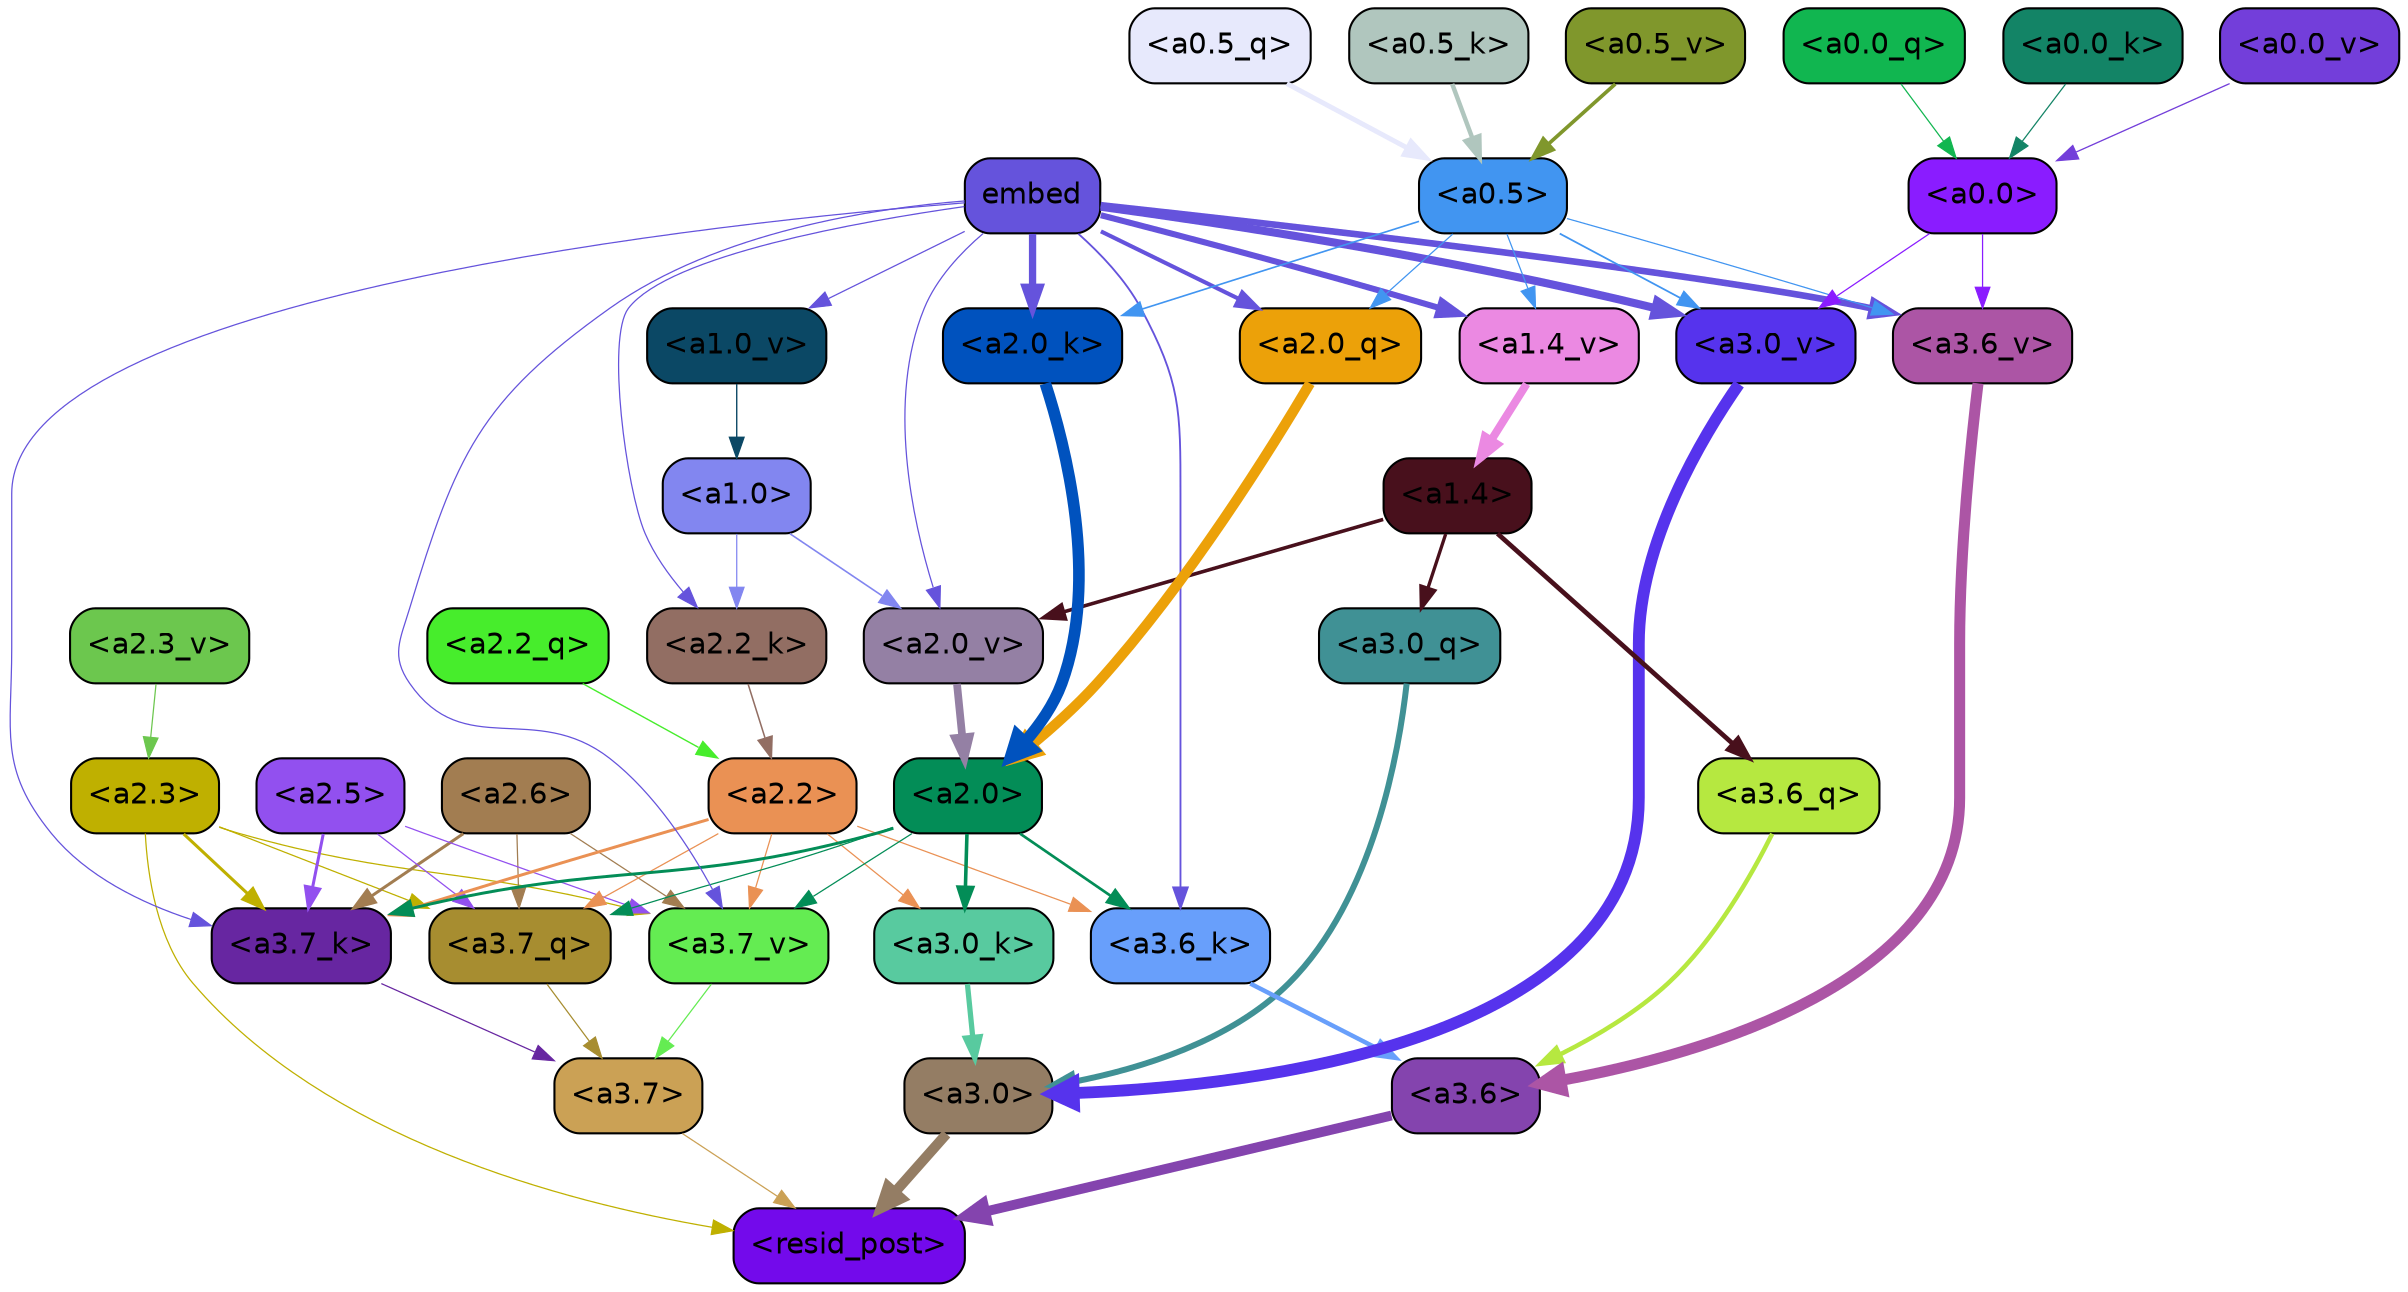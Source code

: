 strict digraph "" {
	graph [bgcolor=transparent,
		layout=dot,
		overlap=false,
		splines=true
	];
	"<a3.7>"	[color=black,
		fillcolor="#cba155",
		fontname=Helvetica,
		shape=box,
		style="filled, rounded"];
	"<resid_post>"	[color=black,
		fillcolor="#730aeb",
		fontname=Helvetica,
		shape=box,
		style="filled, rounded"];
	"<a3.7>" -> "<resid_post>"	[color="#cba155",
		penwidth=0.6];
	"<a3.6>"	[color=black,
		fillcolor="#8444ae",
		fontname=Helvetica,
		shape=box,
		style="filled, rounded"];
	"<a3.6>" -> "<resid_post>"	[color="#8444ae",
		penwidth=4.746312499046326];
	"<a3.0>"	[color=black,
		fillcolor="#947d64",
		fontname=Helvetica,
		shape=box,
		style="filled, rounded"];
	"<a3.0>" -> "<resid_post>"	[color="#947d64",
		penwidth=4.896343111991882];
	"<a2.3>"	[color=black,
		fillcolor="#bfb000",
		fontname=Helvetica,
		shape=box,
		style="filled, rounded"];
	"<a2.3>" -> "<resid_post>"	[color="#bfb000",
		penwidth=0.6];
	"<a3.7_q>"	[color=black,
		fillcolor="#a78d30",
		fontname=Helvetica,
		shape=box,
		style="filled, rounded"];
	"<a2.3>" -> "<a3.7_q>"	[color="#bfb000",
		penwidth=0.6];
	"<a3.7_k>"	[color=black,
		fillcolor="#6726a1",
		fontname=Helvetica,
		shape=box,
		style="filled, rounded"];
	"<a2.3>" -> "<a3.7_k>"	[color="#bfb000",
		penwidth=1.467104621231556];
	"<a3.7_v>"	[color=black,
		fillcolor="#64ec52",
		fontname=Helvetica,
		shape=box,
		style="filled, rounded"];
	"<a2.3>" -> "<a3.7_v>"	[color="#bfb000",
		penwidth=0.6];
	"<a3.7_q>" -> "<a3.7>"	[color="#a78d30",
		penwidth=0.6];
	"<a3.6_q>"	[color=black,
		fillcolor="#b6e840",
		fontname=Helvetica,
		shape=box,
		style="filled, rounded"];
	"<a3.6_q>" -> "<a3.6>"	[color="#b6e840",
		penwidth=2.160832464694977];
	"<a3.0_q>"	[color=black,
		fillcolor="#409195",
		fontname=Helvetica,
		shape=box,
		style="filled, rounded"];
	"<a3.0_q>" -> "<a3.0>"	[color="#409195",
		penwidth=2.870753765106201];
	"<a3.7_k>" -> "<a3.7>"	[color="#6726a1",
		penwidth=0.6];
	"<a3.6_k>"	[color=black,
		fillcolor="#689ffb",
		fontname=Helvetica,
		shape=box,
		style="filled, rounded"];
	"<a3.6_k>" -> "<a3.6>"	[color="#689ffb",
		penwidth=2.13908451795578];
	"<a3.0_k>"	[color=black,
		fillcolor="#58ca9f",
		fontname=Helvetica,
		shape=box,
		style="filled, rounded"];
	"<a3.0_k>" -> "<a3.0>"	[color="#58ca9f",
		penwidth=2.520303964614868];
	"<a3.7_v>" -> "<a3.7>"	[color="#64ec52",
		penwidth=0.6];
	"<a3.6_v>"	[color=black,
		fillcolor="#ac55a5",
		fontname=Helvetica,
		shape=box,
		style="filled, rounded"];
	"<a3.6_v>" -> "<a3.6>"	[color="#ac55a5",
		penwidth=5.297133803367615];
	"<a3.0_v>"	[color=black,
		fillcolor="#5633ed",
		fontname=Helvetica,
		shape=box,
		style="filled, rounded"];
	"<a3.0_v>" -> "<a3.0>"	[color="#5633ed",
		penwidth=5.680712580680847];
	"<a2.6>"	[color=black,
		fillcolor="#a27d51",
		fontname=Helvetica,
		shape=box,
		style="filled, rounded"];
	"<a2.6>" -> "<a3.7_q>"	[color="#a27d51",
		penwidth=0.6];
	"<a2.6>" -> "<a3.7_k>"	[color="#a27d51",
		penwidth=1.4453159049153328];
	"<a2.6>" -> "<a3.7_v>"	[color="#a27d51",
		penwidth=0.6];
	"<a2.5>"	[color=black,
		fillcolor="#9250ef",
		fontname=Helvetica,
		shape=box,
		style="filled, rounded"];
	"<a2.5>" -> "<a3.7_q>"	[color="#9250ef",
		penwidth=0.6];
	"<a2.5>" -> "<a3.7_k>"	[color="#9250ef",
		penwidth=1.4526091292500496];
	"<a2.5>" -> "<a3.7_v>"	[color="#9250ef",
		penwidth=0.6];
	"<a2.2>"	[color=black,
		fillcolor="#ea9154",
		fontname=Helvetica,
		shape=box,
		style="filled, rounded"];
	"<a2.2>" -> "<a3.7_q>"	[color="#ea9154",
		penwidth=0.6];
	"<a2.2>" -> "<a3.7_k>"	[color="#ea9154",
		penwidth=1.4310357049107552];
	"<a2.2>" -> "<a3.6_k>"	[color="#ea9154",
		penwidth=0.6];
	"<a2.2>" -> "<a3.0_k>"	[color="#ea9154",
		penwidth=0.6];
	"<a2.2>" -> "<a3.7_v>"	[color="#ea9154",
		penwidth=0.6];
	"<a2.0>"	[color=black,
		fillcolor="#038d57",
		fontname=Helvetica,
		shape=box,
		style="filled, rounded"];
	"<a2.0>" -> "<a3.7_q>"	[color="#038d57",
		penwidth=0.6];
	"<a2.0>" -> "<a3.7_k>"	[color="#038d57",
		penwidth=1.4314699843525887];
	"<a2.0>" -> "<a3.6_k>"	[color="#038d57",
		penwidth=1.2950235605239868];
	"<a2.0>" -> "<a3.0_k>"	[color="#038d57",
		penwidth=1.712992787361145];
	"<a2.0>" -> "<a3.7_v>"	[color="#038d57",
		penwidth=0.6];
	"<a1.4>"	[color=black,
		fillcolor="#48101c",
		fontname=Helvetica,
		shape=box,
		style="filled, rounded"];
	"<a1.4>" -> "<a3.6_q>"	[color="#48101c",
		penwidth=2.2719132900238037];
	"<a1.4>" -> "<a3.0_q>"	[color="#48101c",
		penwidth=1.5932877659797668];
	"<a2.0_v>"	[color=black,
		fillcolor="#9480a4",
		fontname=Helvetica,
		shape=box,
		style="filled, rounded"];
	"<a1.4>" -> "<a2.0_v>"	[color="#48101c",
		penwidth=1.7291951477527618];
	embed	[color=black,
		fillcolor="#6553dc",
		fontname=Helvetica,
		shape=box,
		style="filled, rounded"];
	embed -> "<a3.7_k>"	[color="#6553dc",
		penwidth=0.6];
	embed -> "<a3.6_k>"	[color="#6553dc",
		penwidth=0.891706109046936];
	embed -> "<a3.7_v>"	[color="#6553dc",
		penwidth=0.6];
	embed -> "<a3.6_v>"	[color="#6553dc",
		penwidth=3.1766927242279053];
	embed -> "<a3.0_v>"	[color="#6553dc",
		penwidth=3.9005755856633186];
	"<a2.0_q>"	[color=black,
		fillcolor="#eca109",
		fontname=Helvetica,
		shape=box,
		style="filled, rounded"];
	embed -> "<a2.0_q>"	[color="#6553dc",
		penwidth=1.9666987657546997];
	"<a2.2_k>"	[color=black,
		fillcolor="#926e63",
		fontname=Helvetica,
		shape=box,
		style="filled, rounded"];
	embed -> "<a2.2_k>"	[color="#6553dc",
		penwidth=0.6];
	"<a2.0_k>"	[color=black,
		fillcolor="#0052be",
		fontname=Helvetica,
		shape=box,
		style="filled, rounded"];
	embed -> "<a2.0_k>"	[color="#6553dc",
		penwidth=3.5067105293273926];
	embed -> "<a2.0_v>"	[color="#6553dc",
		penwidth=0.6];
	"<a1.4_v>"	[color=black,
		fillcolor="#eb89e2",
		fontname=Helvetica,
		shape=box,
		style="filled, rounded"];
	embed -> "<a1.4_v>"	[color="#6553dc",
		penwidth=2.921818971633911];
	"<a1.0_v>"	[color=black,
		fillcolor="#0b4865",
		fontname=Helvetica,
		shape=box,
		style="filled, rounded"];
	embed -> "<a1.0_v>"	[color="#6553dc",
		penwidth=0.6];
	"<a0.5>"	[color=black,
		fillcolor="#4195f1",
		fontname=Helvetica,
		shape=box,
		style="filled, rounded"];
	"<a0.5>" -> "<a3.6_v>"	[color="#4195f1",
		penwidth=0.6];
	"<a0.5>" -> "<a3.0_v>"	[color="#4195f1",
		penwidth=0.8493617177009583];
	"<a0.5>" -> "<a2.0_q>"	[color="#4195f1",
		penwidth=0.6];
	"<a0.5>" -> "<a2.0_k>"	[color="#4195f1",
		penwidth=0.7897228002548218];
	"<a0.5>" -> "<a1.4_v>"	[color="#4195f1",
		penwidth=0.6];
	"<a0.0>"	[color=black,
		fillcolor="#8a1cff",
		fontname=Helvetica,
		shape=box,
		style="filled, rounded"];
	"<a0.0>" -> "<a3.6_v>"	[color="#8a1cff",
		penwidth=0.6];
	"<a0.0>" -> "<a3.0_v>"	[color="#8a1cff",
		penwidth=0.6];
	"<a2.2_q>"	[color=black,
		fillcolor="#47ed2c",
		fontname=Helvetica,
		shape=box,
		style="filled, rounded"];
	"<a2.2_q>" -> "<a2.2>"	[color="#47ed2c",
		penwidth=0.6677633281797171];
	"<a2.0_q>" -> "<a2.0>"	[color="#eca109",
		penwidth=4.966194009408355];
	"<a2.2_k>" -> "<a2.2>"	[color="#926e63",
		penwidth=0.7399393804371357];
	"<a2.0_k>" -> "<a2.0>"	[color="#0052be",
		penwidth=5.5817058570683];
	"<a2.3_v>"	[color=black,
		fillcolor="#6cc74e",
		fontname=Helvetica,
		shape=box,
		style="filled, rounded"];
	"<a2.3_v>" -> "<a2.3>"	[color="#6cc74e",
		penwidth=0.6];
	"<a2.0_v>" -> "<a2.0>"	[color="#9480a4",
		penwidth=3.7102378383278847];
	"<a1.0>"	[color=black,
		fillcolor="#8286f0",
		fontname=Helvetica,
		shape=box,
		style="filled, rounded"];
	"<a1.0>" -> "<a2.2_k>"	[color="#8286f0",
		penwidth=0.6];
	"<a1.0>" -> "<a2.0_v>"	[color="#8286f0",
		penwidth=0.7823128998279572];
	"<a1.4_v>" -> "<a1.4>"	[color="#eb89e2",
		penwidth=3.84571635723114];
	"<a1.0_v>" -> "<a1.0>"	[color="#0b4865",
		penwidth=0.6638844013214111];
	"<a0.5_q>"	[color=black,
		fillcolor="#e7e9fc",
		fontname=Helvetica,
		shape=box,
		style="filled, rounded"];
	"<a0.5_q>" -> "<a0.5>"	[color="#e7e9fc",
		penwidth=2.3498679399490356];
	"<a0.0_q>"	[color=black,
		fillcolor="#11b650",
		fontname=Helvetica,
		shape=box,
		style="filled, rounded"];
	"<a0.0_q>" -> "<a0.0>"	[color="#11b650",
		penwidth=0.6];
	"<a0.5_k>"	[color=black,
		fillcolor="#b0c6be",
		fontname=Helvetica,
		shape=box,
		style="filled, rounded"];
	"<a0.5_k>" -> "<a0.5>"	[color="#b0c6be",
		penwidth=2.1505037546157837];
	"<a0.0_k>"	[color=black,
		fillcolor="#138466",
		fontname=Helvetica,
		shape=box,
		style="filled, rounded"];
	"<a0.0_k>" -> "<a0.0>"	[color="#138466",
		penwidth=0.6];
	"<a0.5_v>"	[color=black,
		fillcolor="#80972c",
		fontname=Helvetica,
		shape=box,
		style="filled, rounded"];
	"<a0.5_v>" -> "<a0.5>"	[color="#80972c",
		penwidth=1.769389271736145];
	"<a0.0_v>"	[color=black,
		fillcolor="#733eda",
		fontname=Helvetica,
		shape=box,
		style="filled, rounded"];
	"<a0.0_v>" -> "<a0.0>"	[color="#733eda",
		penwidth=0.6300240755081177];
}
